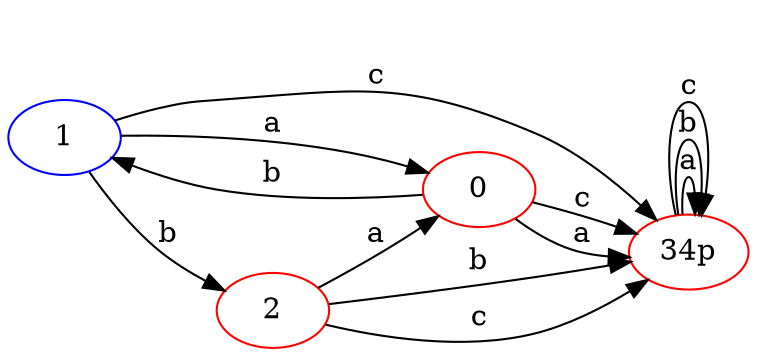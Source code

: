 digraph {
	rankdir=LR
	"34p" [color=red]
	"34p" -> "34p" [label=a]
	"34p" -> "34p" [label=b]
	"34p" -> "34p" [label=c]
	1 [color=blue]
	1 -> 0 [label=a]
	1 -> 2 [label=b]
	1 -> "34p" [label=c]
	0 [color=red]
	0 -> "34p" [label=a]
	0 -> 1 [label=b]
	0 -> "34p" [label=c]
	2 [color=red]
	2 -> 0 [label=a]
	2 -> "34p" [label=b]
	2 -> "34p" [label=c]
}
